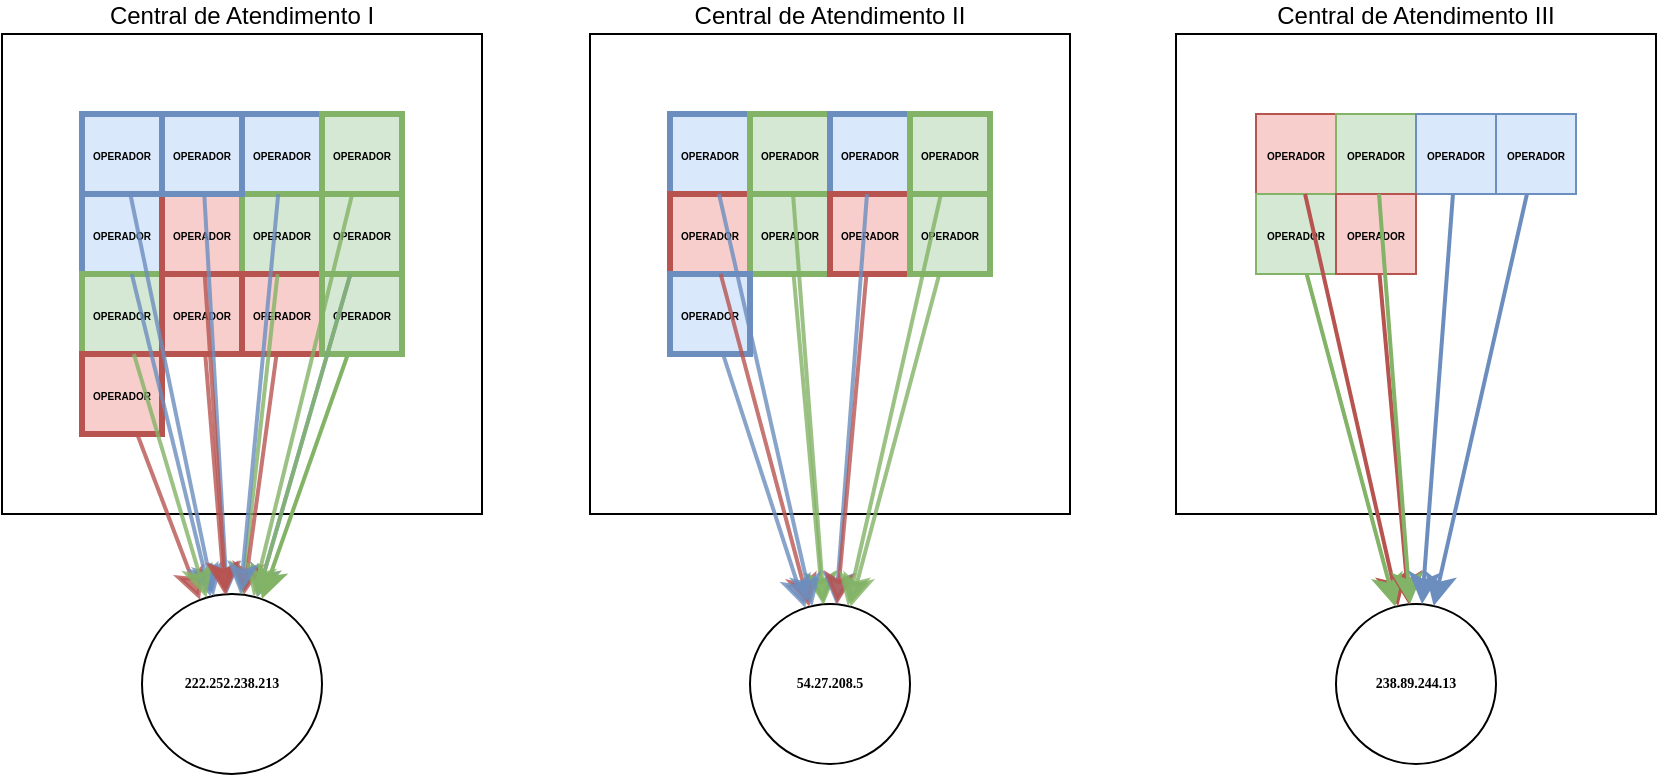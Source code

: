 <mxfile version="21.0.6" type="github">
  <diagram name="Página-1" id="M6gzNARVgDX_y7YfNX9-">
    <mxGraphModel dx="1195" dy="637" grid="1" gridSize="10" guides="1" tooltips="1" connect="1" arrows="1" fold="1" page="1" pageScale="1" pageWidth="827" pageHeight="1169" math="0" shadow="0">
      <root>
        <mxCell id="0" />
        <mxCell id="1" parent="0" />
        <mxCell id="v5yq_5Lv4ERzmlBER-ph-206" value="" style="group;movable=1;resizable=1;rotatable=1;deletable=1;editable=1;locked=0;connectable=1;" vertex="1" connectable="0" parent="1">
          <mxGeometry y="80" width="240" height="240" as="geometry" />
        </mxCell>
        <mxCell id="v5yq_5Lv4ERzmlBER-ph-113" value="Central de Atendimento I" style="rounded=0;whiteSpace=wrap;html=1;labelPosition=center;verticalLabelPosition=top;align=center;verticalAlign=bottom;container=0;movable=1;resizable=1;rotatable=1;deletable=1;editable=1;locked=0;connectable=1;" vertex="1" parent="v5yq_5Lv4ERzmlBER-ph-206">
          <mxGeometry width="240" height="240" as="geometry" />
        </mxCell>
        <mxCell id="v5yq_5Lv4ERzmlBER-ph-114" value="OPERADOR" style="rounded=0;whiteSpace=wrap;html=1;fontSize=5;fontStyle=1;fillColor=#808080;fontColor=#FFFFFF;strokeColor=#FFFFFF;strokeWidth=3;container=0;movable=1;resizable=1;rotatable=1;deletable=1;editable=1;locked=0;connectable=1;" vertex="1" parent="v5yq_5Lv4ERzmlBER-ph-206">
          <mxGeometry x="40" y="40" width="40" height="40" as="geometry" />
        </mxCell>
        <mxCell id="v5yq_5Lv4ERzmlBER-ph-115" value="OPERADOR" style="rounded=0;whiteSpace=wrap;html=1;fontSize=5;fontStyle=1;fillColor=#808080;fontColor=#FFFFFF;strokeColor=#FFFFFF;strokeWidth=3;container=0;movable=1;resizable=1;rotatable=1;deletable=1;editable=1;locked=0;connectable=1;" vertex="1" parent="v5yq_5Lv4ERzmlBER-ph-206">
          <mxGeometry x="80" y="40" width="40" height="40" as="geometry" />
        </mxCell>
        <mxCell id="v5yq_5Lv4ERzmlBER-ph-116" value="OPERADOR" style="rounded=0;whiteSpace=wrap;html=1;fontSize=5;fontStyle=1;fillColor=#dae8fc;strokeColor=#6c8ebf;strokeWidth=3;container=0;movable=1;resizable=1;rotatable=1;deletable=1;editable=1;locked=0;connectable=1;" vertex="1" parent="v5yq_5Lv4ERzmlBER-ph-206">
          <mxGeometry x="120" y="40" width="40" height="40" as="geometry" />
        </mxCell>
        <mxCell id="v5yq_5Lv4ERzmlBER-ph-117" value="OPERADOR" style="rounded=0;whiteSpace=wrap;html=1;fontSize=5;fontStyle=1;fillColor=#d5e8d4;strokeColor=#82b366;strokeWidth=3;container=0;movable=1;resizable=1;rotatable=1;deletable=1;editable=1;locked=0;connectable=1;" vertex="1" parent="v5yq_5Lv4ERzmlBER-ph-206">
          <mxGeometry x="160" y="40" width="40" height="40" as="geometry" />
        </mxCell>
        <mxCell id="v5yq_5Lv4ERzmlBER-ph-118" value="OPERADOR" style="rounded=0;whiteSpace=wrap;html=1;fontSize=5;fontStyle=1;fillColor=#dae8fc;strokeColor=#6c8ebf;strokeWidth=3;container=0;movable=1;resizable=1;rotatable=1;deletable=1;editable=1;locked=0;connectable=1;" vertex="1" parent="v5yq_5Lv4ERzmlBER-ph-206">
          <mxGeometry x="40" y="80" width="40" height="40" as="geometry" />
        </mxCell>
        <mxCell id="v5yq_5Lv4ERzmlBER-ph-119" value="OPERADOR" style="rounded=0;whiteSpace=wrap;html=1;fontSize=5;fontStyle=1;fillColor=#f8cecc;strokeColor=#b85450;strokeWidth=3;container=0;movable=1;resizable=1;rotatable=1;deletable=1;editable=1;locked=0;connectable=1;" vertex="1" parent="v5yq_5Lv4ERzmlBER-ph-206">
          <mxGeometry x="80" y="80" width="40" height="40" as="geometry" />
        </mxCell>
        <mxCell id="v5yq_5Lv4ERzmlBER-ph-120" value="OPERADOR" style="rounded=0;whiteSpace=wrap;html=1;fontSize=5;fontStyle=1;fillColor=#d5e8d4;strokeColor=#82b366;strokeWidth=3;container=0;movable=1;resizable=1;rotatable=1;deletable=1;editable=1;locked=0;connectable=1;" vertex="1" parent="v5yq_5Lv4ERzmlBER-ph-206">
          <mxGeometry x="120" y="80" width="40" height="40" as="geometry" />
        </mxCell>
        <mxCell id="v5yq_5Lv4ERzmlBER-ph-121" value="OPERADOR" style="rounded=0;whiteSpace=wrap;html=1;fontSize=5;fontStyle=1;fillColor=#d5e8d4;strokeColor=#82b366;strokeWidth=3;container=0;movable=1;resizable=1;rotatable=1;deletable=1;editable=1;locked=0;connectable=1;" vertex="1" parent="v5yq_5Lv4ERzmlBER-ph-206">
          <mxGeometry x="160" y="80" width="40" height="40" as="geometry" />
        </mxCell>
        <mxCell id="v5yq_5Lv4ERzmlBER-ph-122" value="OPERADOR" style="rounded=0;whiteSpace=wrap;html=1;fontSize=5;fontStyle=1;fillColor=#d5e8d4;strokeColor=#82b366;strokeWidth=3;container=0;movable=1;resizable=1;rotatable=1;deletable=1;editable=1;locked=0;connectable=1;" vertex="1" parent="v5yq_5Lv4ERzmlBER-ph-206">
          <mxGeometry x="40" y="120" width="40" height="40" as="geometry" />
        </mxCell>
        <mxCell id="v5yq_5Lv4ERzmlBER-ph-123" value="OPERADOR" style="rounded=0;whiteSpace=wrap;html=1;fontSize=5;fontStyle=1;fillColor=#f8cecc;strokeColor=#b85450;strokeWidth=3;container=0;movable=1;resizable=1;rotatable=1;deletable=1;editable=1;locked=0;connectable=1;" vertex="1" parent="v5yq_5Lv4ERzmlBER-ph-206">
          <mxGeometry x="80" y="120" width="40" height="40" as="geometry" />
        </mxCell>
        <mxCell id="v5yq_5Lv4ERzmlBER-ph-124" value="OPERADOR" style="rounded=0;whiteSpace=wrap;html=1;fontSize=5;fontStyle=1;fillColor=#f8cecc;strokeColor=#b85450;strokeWidth=3;container=0;movable=1;resizable=1;rotatable=1;deletable=1;editable=1;locked=0;connectable=1;" vertex="1" parent="v5yq_5Lv4ERzmlBER-ph-206">
          <mxGeometry x="120" y="120" width="40" height="40" as="geometry" />
        </mxCell>
        <mxCell id="v5yq_5Lv4ERzmlBER-ph-125" value="OPERADOR" style="rounded=0;whiteSpace=wrap;html=1;fontSize=5;fontStyle=1;fillColor=#d5e8d4;strokeColor=#82b366;strokeWidth=3;container=0;movable=1;resizable=1;rotatable=1;deletable=1;editable=1;locked=0;connectable=1;" vertex="1" parent="v5yq_5Lv4ERzmlBER-ph-206">
          <mxGeometry x="160" y="120" width="40" height="40" as="geometry" />
        </mxCell>
        <mxCell id="v5yq_5Lv4ERzmlBER-ph-126" value="OPERADOR" style="rounded=0;whiteSpace=wrap;html=1;fontSize=5;fontStyle=1;fillColor=#f8cecc;strokeColor=#b85450;strokeWidth=3;container=0;movable=1;resizable=1;rotatable=1;deletable=1;editable=1;locked=0;connectable=1;" vertex="1" parent="v5yq_5Lv4ERzmlBER-ph-206">
          <mxGeometry x="40" y="160" width="40" height="40" as="geometry" />
        </mxCell>
        <mxCell id="v5yq_5Lv4ERzmlBER-ph-148" value="OPERADOR" style="rounded=0;whiteSpace=wrap;html=1;fontSize=5;fontStyle=1;fillColor=#dae8fc;strokeColor=#6c8ebf;strokeWidth=3;container=0;movable=1;resizable=1;rotatable=1;deletable=1;editable=1;locked=0;connectable=1;" vertex="1" parent="v5yq_5Lv4ERzmlBER-ph-206">
          <mxGeometry x="40" y="40" width="40" height="40" as="geometry" />
        </mxCell>
        <mxCell id="v5yq_5Lv4ERzmlBER-ph-149" value="OPERADOR" style="rounded=0;whiteSpace=wrap;html=1;fontSize=5;fontStyle=1;fillColor=#dae8fc;strokeColor=#6c8ebf;strokeWidth=3;container=0;movable=1;resizable=1;rotatable=1;deletable=1;editable=1;locked=0;connectable=1;" vertex="1" parent="v5yq_5Lv4ERzmlBER-ph-206">
          <mxGeometry x="80" y="40" width="40" height="40" as="geometry" />
        </mxCell>
        <UserObject label="222.252.238.213" link="222.252.238.213" id="v5yq_5Lv4ERzmlBER-ph-103">
          <mxCell style="ellipse;whiteSpace=wrap;html=1;aspect=fixed;fontFamily=Lucida Console;fontSize=7;fontStyle=1" vertex="1" parent="1">
            <mxGeometry x="70" y="360" width="90" height="90" as="geometry" />
          </mxCell>
        </UserObject>
        <mxCell id="v5yq_5Lv4ERzmlBER-ph-105" value="&lt;div style=&quot;font-size: 7px;&quot;&gt;54.27.208.5&lt;/div&gt;" style="ellipse;whiteSpace=wrap;html=1;aspect=fixed;fontFamily=Lucida Console;fontSize=7;fontStyle=1" vertex="1" parent="1">
          <mxGeometry x="374" y="365" width="80" height="80" as="geometry" />
        </mxCell>
        <mxCell id="v5yq_5Lv4ERzmlBER-ph-106" value="238.89.244.13" style="ellipse;whiteSpace=wrap;html=1;aspect=fixed;fontFamily=Lucida Console;fontSize=7;fontStyle=1" vertex="1" parent="1">
          <mxGeometry x="667" y="365" width="80" height="80" as="geometry" />
        </mxCell>
        <mxCell id="v5yq_5Lv4ERzmlBER-ph-111" value="Central de Atendimento II" style="group;verticalAlign=bottom;labelPosition=center;verticalLabelPosition=top;align=center;movable=1;resizable=1;rotatable=1;deletable=1;editable=1;locked=0;connectable=1;" vertex="1" connectable="0" parent="1">
          <mxGeometry x="294" y="80" width="240" height="240" as="geometry" />
        </mxCell>
        <mxCell id="v5yq_5Lv4ERzmlBER-ph-110" value="" style="rounded=0;whiteSpace=wrap;html=1;movable=1;resizable=1;rotatable=1;deletable=1;editable=1;locked=0;connectable=1;" vertex="1" parent="v5yq_5Lv4ERzmlBER-ph-111">
          <mxGeometry width="240" height="240" as="geometry" />
        </mxCell>
        <mxCell id="v5yq_5Lv4ERzmlBER-ph-54" value="OPERADOR" style="rounded=0;whiteSpace=wrap;html=1;fontSize=5;fontStyle=1;strokeWidth=3;strokeColor=#6c8ebf;fillColor=#dae8fc;movable=1;resizable=1;rotatable=1;deletable=1;editable=1;locked=0;connectable=1;" vertex="1" parent="v5yq_5Lv4ERzmlBER-ph-111">
          <mxGeometry x="40" y="40" width="40" height="40" as="geometry" />
        </mxCell>
        <mxCell id="v5yq_5Lv4ERzmlBER-ph-55" value="OPERADOR" style="rounded=0;whiteSpace=wrap;html=1;fontSize=5;fontStyle=1;strokeWidth=3;strokeColor=#82b366;fillColor=#d5e8d4;movable=1;resizable=1;rotatable=1;deletable=1;editable=1;locked=0;connectable=1;" vertex="1" parent="v5yq_5Lv4ERzmlBER-ph-111">
          <mxGeometry x="80" y="40" width="40" height="40" as="geometry" />
        </mxCell>
        <mxCell id="v5yq_5Lv4ERzmlBER-ph-56" value="OPERADOR" style="rounded=0;whiteSpace=wrap;html=1;fontSize=5;fontStyle=1;strokeWidth=3;strokeColor=#6c8ebf;fillColor=#dae8fc;movable=1;resizable=1;rotatable=1;deletable=1;editable=1;locked=0;connectable=1;" vertex="1" parent="v5yq_5Lv4ERzmlBER-ph-111">
          <mxGeometry x="120" y="40" width="40" height="40" as="geometry" />
        </mxCell>
        <mxCell id="v5yq_5Lv4ERzmlBER-ph-57" value="OPERADOR" style="rounded=0;whiteSpace=wrap;html=1;fontSize=5;fontStyle=1;strokeWidth=3;strokeColor=#82b366;fillColor=#d5e8d4;movable=1;resizable=1;rotatable=1;deletable=1;editable=1;locked=0;connectable=1;" vertex="1" parent="v5yq_5Lv4ERzmlBER-ph-111">
          <mxGeometry x="160" y="40" width="40" height="40" as="geometry" />
        </mxCell>
        <mxCell id="v5yq_5Lv4ERzmlBER-ph-58" value="OPERADOR" style="rounded=0;whiteSpace=wrap;html=1;fontSize=5;fontStyle=1;strokeWidth=3;strokeColor=#b85450;fillColor=#f8cecc;movable=1;resizable=1;rotatable=1;deletable=1;editable=1;locked=0;connectable=1;" vertex="1" parent="v5yq_5Lv4ERzmlBER-ph-111">
          <mxGeometry x="40" y="80" width="40" height="40" as="geometry" />
        </mxCell>
        <mxCell id="v5yq_5Lv4ERzmlBER-ph-59" value="OPERADOR" style="rounded=0;whiteSpace=wrap;html=1;fontSize=5;fontStyle=1;strokeWidth=3;strokeColor=#82b366;fillColor=#d5e8d4;movable=1;resizable=1;rotatable=1;deletable=1;editable=1;locked=0;connectable=1;" vertex="1" parent="v5yq_5Lv4ERzmlBER-ph-111">
          <mxGeometry x="80" y="80" width="40" height="40" as="geometry" />
        </mxCell>
        <mxCell id="v5yq_5Lv4ERzmlBER-ph-60" value="OPERADOR" style="rounded=0;whiteSpace=wrap;html=1;fontSize=5;fontStyle=1;strokeWidth=3;strokeColor=#b85450;fillColor=#f8cecc;movable=1;resizable=1;rotatable=1;deletable=1;editable=1;locked=0;connectable=1;" vertex="1" parent="v5yq_5Lv4ERzmlBER-ph-111">
          <mxGeometry x="120" y="80" width="40" height="40" as="geometry" />
        </mxCell>
        <mxCell id="v5yq_5Lv4ERzmlBER-ph-61" value="OPERADOR" style="rounded=0;whiteSpace=wrap;html=1;fontSize=5;fontStyle=1;strokeWidth=3;strokeColor=#82b366;fillColor=#d5e8d4;movable=1;resizable=1;rotatable=1;deletable=1;editable=1;locked=0;connectable=1;" vertex="1" parent="v5yq_5Lv4ERzmlBER-ph-111">
          <mxGeometry x="160" y="80" width="40" height="40" as="geometry" />
        </mxCell>
        <mxCell id="v5yq_5Lv4ERzmlBER-ph-62" value="OPERADOR" style="rounded=0;whiteSpace=wrap;html=1;fontSize=5;fontStyle=1;strokeWidth=3;strokeColor=#6c8ebf;fillColor=#dae8fc;movable=1;resizable=1;rotatable=1;deletable=1;editable=1;locked=0;connectable=1;" vertex="1" parent="v5yq_5Lv4ERzmlBER-ph-111">
          <mxGeometry x="40" y="120" width="40" height="40" as="geometry" />
        </mxCell>
        <mxCell id="v5yq_5Lv4ERzmlBER-ph-130" value="Central de Atendimento III" style="group;labelPosition=center;verticalLabelPosition=top;align=center;verticalAlign=bottom;movable=1;resizable=1;rotatable=1;deletable=1;editable=1;locked=0;connectable=1;" vertex="1" connectable="0" parent="1">
          <mxGeometry x="587" y="80" width="240" height="240" as="geometry" />
        </mxCell>
        <mxCell id="v5yq_5Lv4ERzmlBER-ph-131" value="" style="rounded=0;whiteSpace=wrap;html=1;movable=1;resizable=1;rotatable=1;deletable=1;editable=1;locked=0;connectable=1;" vertex="1" parent="v5yq_5Lv4ERzmlBER-ph-130">
          <mxGeometry width="240" height="240" as="geometry" />
        </mxCell>
        <mxCell id="v5yq_5Lv4ERzmlBER-ph-132" value="OPERADOR" style="rounded=0;whiteSpace=wrap;html=1;fontSize=5;fontStyle=1;fillColor=#f8cecc;strokeColor=#b85450;movable=1;resizable=1;rotatable=1;deletable=1;editable=1;locked=0;connectable=1;" vertex="1" parent="v5yq_5Lv4ERzmlBER-ph-130">
          <mxGeometry x="40" y="40" width="40" height="40" as="geometry" />
        </mxCell>
        <mxCell id="v5yq_5Lv4ERzmlBER-ph-133" value="OPERADOR" style="rounded=0;whiteSpace=wrap;html=1;fontSize=5;fontStyle=1;fillColor=#d5e8d4;strokeColor=#82b366;movable=1;resizable=1;rotatable=1;deletable=1;editable=1;locked=0;connectable=1;" vertex="1" parent="v5yq_5Lv4ERzmlBER-ph-130">
          <mxGeometry x="80" y="40" width="40" height="40" as="geometry" />
        </mxCell>
        <mxCell id="v5yq_5Lv4ERzmlBER-ph-134" value="OPERADOR" style="rounded=0;whiteSpace=wrap;html=1;fontSize=5;fontStyle=1;fillColor=#dae8fc;strokeColor=#6c8ebf;movable=1;resizable=1;rotatable=1;deletable=1;editable=1;locked=0;connectable=1;" vertex="1" parent="v5yq_5Lv4ERzmlBER-ph-130">
          <mxGeometry x="120" y="40" width="40" height="40" as="geometry" />
        </mxCell>
        <mxCell id="v5yq_5Lv4ERzmlBER-ph-135" value="OPERADOR" style="rounded=0;whiteSpace=wrap;html=1;fontSize=5;fontStyle=1;fillColor=#dae8fc;strokeColor=#6c8ebf;movable=1;resizable=1;rotatable=1;deletable=1;editable=1;locked=0;connectable=1;" vertex="1" parent="v5yq_5Lv4ERzmlBER-ph-130">
          <mxGeometry x="160" y="40" width="40" height="40" as="geometry" />
        </mxCell>
        <mxCell id="v5yq_5Lv4ERzmlBER-ph-136" value="OPERADOR" style="rounded=0;whiteSpace=wrap;html=1;fontSize=5;fontStyle=1;fillColor=#d5e8d4;strokeColor=#82b366;movable=1;resizable=1;rotatable=1;deletable=1;editable=1;locked=0;connectable=1;" vertex="1" parent="v5yq_5Lv4ERzmlBER-ph-130">
          <mxGeometry x="40" y="80" width="40" height="40" as="geometry" />
        </mxCell>
        <mxCell id="v5yq_5Lv4ERzmlBER-ph-137" value="OPERADOR" style="rounded=0;whiteSpace=wrap;html=1;fontSize=5;fontStyle=1;fillColor=#f8cecc;strokeColor=#b85450;movable=1;resizable=1;rotatable=1;deletable=1;editable=1;locked=0;connectable=1;" vertex="1" parent="v5yq_5Lv4ERzmlBER-ph-130">
          <mxGeometry x="80" y="80" width="40" height="40" as="geometry" />
        </mxCell>
        <mxCell id="v5yq_5Lv4ERzmlBER-ph-173" value="" style="rounded=0;orthogonalLoop=1;jettySize=auto;html=1;strokeWidth=2;targetPerimeterSpacing=0;fillColor=#dae8fc;strokeColor=#6c8ebf;endSize=10;startSize=0;sourcePerimeterSpacing=0;opacity=80;" edge="1" parent="1" source="v5yq_5Lv4ERzmlBER-ph-148" target="v5yq_5Lv4ERzmlBER-ph-103">
          <mxGeometry relative="1" as="geometry">
            <mxPoint x="60" y="320" as="sourcePoint" />
            <mxPoint x="134" y="410" as="targetPoint" />
          </mxGeometry>
        </mxCell>
        <mxCell id="v5yq_5Lv4ERzmlBER-ph-174" value="" style="rounded=0;orthogonalLoop=1;jettySize=auto;html=1;strokeWidth=2;targetPerimeterSpacing=0;fillColor=#f8cecc;strokeColor=#b85450;endSize=10;startSize=0;sourcePerimeterSpacing=0;opacity=80;" edge="1" parent="1" source="v5yq_5Lv4ERzmlBER-ph-126" target="v5yq_5Lv4ERzmlBER-ph-103">
          <mxGeometry relative="1" as="geometry">
            <mxPoint x="70" y="320" as="sourcePoint" />
            <mxPoint x="144" y="410" as="targetPoint" />
          </mxGeometry>
        </mxCell>
        <mxCell id="v5yq_5Lv4ERzmlBER-ph-175" value="" style="rounded=0;orthogonalLoop=1;jettySize=auto;html=1;strokeWidth=2;targetPerimeterSpacing=0;fillColor=#dae8fc;strokeColor=#6c8ebf;endSize=10;startSize=0;sourcePerimeterSpacing=0;opacity=80;" edge="1" parent="1" source="v5yq_5Lv4ERzmlBER-ph-121" target="v5yq_5Lv4ERzmlBER-ph-103">
          <mxGeometry relative="1" as="geometry">
            <mxPoint x="80" y="320" as="sourcePoint" />
            <mxPoint x="154" y="410" as="targetPoint" />
          </mxGeometry>
        </mxCell>
        <mxCell id="v5yq_5Lv4ERzmlBER-ph-176" value="" style="rounded=0;orthogonalLoop=1;jettySize=auto;html=1;strokeWidth=2;targetPerimeterSpacing=0;fillColor=#dae8fc;strokeColor=#6c8ebf;endSize=10;startSize=0;sourcePerimeterSpacing=0;opacity=80;" edge="1" parent="1" source="v5yq_5Lv4ERzmlBER-ph-118" target="v5yq_5Lv4ERzmlBER-ph-103">
          <mxGeometry relative="1" as="geometry">
            <mxPoint x="90" y="320" as="sourcePoint" />
            <mxPoint x="164" y="410" as="targetPoint" />
          </mxGeometry>
        </mxCell>
        <mxCell id="v5yq_5Lv4ERzmlBER-ph-177" value="" style="rounded=0;orthogonalLoop=1;jettySize=auto;html=1;strokeWidth=2;targetPerimeterSpacing=0;fillColor=#d5e8d4;strokeColor=#82b366;endSize=10;startSize=0;sourcePerimeterSpacing=0;opacity=80;" edge="1" parent="1" source="v5yq_5Lv4ERzmlBER-ph-122" target="v5yq_5Lv4ERzmlBER-ph-103">
          <mxGeometry relative="1" as="geometry">
            <mxPoint x="100" y="320" as="sourcePoint" />
            <mxPoint x="174" y="410" as="targetPoint" />
          </mxGeometry>
        </mxCell>
        <mxCell id="v5yq_5Lv4ERzmlBER-ph-178" value="" style="rounded=0;orthogonalLoop=1;jettySize=auto;html=1;strokeWidth=2;targetPerimeterSpacing=0;fillColor=#dae8fc;strokeColor=#6c8ebf;endSize=10;startSize=0;sourcePerimeterSpacing=0;opacity=80;" edge="1" parent="1" source="v5yq_5Lv4ERzmlBER-ph-149" target="v5yq_5Lv4ERzmlBER-ph-103">
          <mxGeometry relative="1" as="geometry">
            <mxPoint x="110" y="320" as="sourcePoint" />
            <mxPoint x="184" y="410" as="targetPoint" />
          </mxGeometry>
        </mxCell>
        <mxCell id="v5yq_5Lv4ERzmlBER-ph-179" value="" style="rounded=0;orthogonalLoop=1;jettySize=auto;html=1;strokeWidth=2;targetPerimeterSpacing=0;fillColor=#f8cecc;strokeColor=#b85450;endSize=10;startSize=0;sourcePerimeterSpacing=0;opacity=80;" edge="1" parent="1" source="v5yq_5Lv4ERzmlBER-ph-119" target="v5yq_5Lv4ERzmlBER-ph-103">
          <mxGeometry relative="1" as="geometry">
            <mxPoint x="120" y="320" as="sourcePoint" />
            <mxPoint x="194" y="410" as="targetPoint" />
          </mxGeometry>
        </mxCell>
        <mxCell id="v5yq_5Lv4ERzmlBER-ph-180" value="" style="rounded=0;orthogonalLoop=1;jettySize=auto;html=1;strokeWidth=2;targetPerimeterSpacing=0;fillColor=#f8cecc;strokeColor=#b85450;endSize=10;startSize=0;sourcePerimeterSpacing=0;opacity=80;" edge="1" parent="1" source="v5yq_5Lv4ERzmlBER-ph-123" target="v5yq_5Lv4ERzmlBER-ph-103">
          <mxGeometry relative="1" as="geometry">
            <mxPoint x="130" y="320" as="sourcePoint" />
            <mxPoint x="204" y="410" as="targetPoint" />
          </mxGeometry>
        </mxCell>
        <mxCell id="v5yq_5Lv4ERzmlBER-ph-181" value="" style="rounded=0;orthogonalLoop=1;jettySize=auto;html=1;strokeWidth=2;targetPerimeterSpacing=0;fillColor=#d5e8d4;strokeColor=#82b366;endSize=10;startSize=0;sourcePerimeterSpacing=0;opacity=80;" edge="1" parent="1" source="v5yq_5Lv4ERzmlBER-ph-121" target="v5yq_5Lv4ERzmlBER-ph-103">
          <mxGeometry relative="1" as="geometry">
            <mxPoint x="140" y="320" as="sourcePoint" />
            <mxPoint x="214" y="410" as="targetPoint" />
          </mxGeometry>
        </mxCell>
        <mxCell id="v5yq_5Lv4ERzmlBER-ph-182" value="" style="rounded=0;orthogonalLoop=1;jettySize=auto;html=1;strokeWidth=2;targetPerimeterSpacing=0;fillColor=#d5e8d4;strokeColor=#82b366;endSize=10;startSize=0;sourcePerimeterSpacing=0;opacity=80;" edge="1" parent="1" source="v5yq_5Lv4ERzmlBER-ph-120" target="v5yq_5Lv4ERzmlBER-ph-103">
          <mxGeometry relative="1" as="geometry">
            <mxPoint x="150" y="320" as="sourcePoint" />
            <mxPoint x="224" y="410" as="targetPoint" />
          </mxGeometry>
        </mxCell>
        <mxCell id="v5yq_5Lv4ERzmlBER-ph-183" value="" style="rounded=0;orthogonalLoop=1;jettySize=auto;html=1;strokeWidth=2;targetPerimeterSpacing=0;fillColor=#f8cecc;strokeColor=#b85450;endSize=10;startSize=0;sourcePerimeterSpacing=0;opacity=80;" edge="1" parent="1" source="v5yq_5Lv4ERzmlBER-ph-124" target="v5yq_5Lv4ERzmlBER-ph-103">
          <mxGeometry relative="1" as="geometry">
            <mxPoint x="160" y="320" as="sourcePoint" />
            <mxPoint x="234" y="410" as="targetPoint" />
          </mxGeometry>
        </mxCell>
        <mxCell id="v5yq_5Lv4ERzmlBER-ph-184" value="" style="rounded=0;orthogonalLoop=1;jettySize=auto;html=1;strokeWidth=2;targetPerimeterSpacing=0;fillColor=#d5e8d4;strokeColor=#82b366;endSize=10;startSize=0;sourcePerimeterSpacing=0;opacity=80;" edge="1" parent="1" source="v5yq_5Lv4ERzmlBER-ph-117" target="v5yq_5Lv4ERzmlBER-ph-103">
          <mxGeometry relative="1" as="geometry">
            <mxPoint x="170" y="320" as="sourcePoint" />
            <mxPoint x="244" y="410" as="targetPoint" />
          </mxGeometry>
        </mxCell>
        <mxCell id="v5yq_5Lv4ERzmlBER-ph-185" value="" style="rounded=0;orthogonalLoop=1;jettySize=auto;html=1;strokeWidth=2;targetPerimeterSpacing=0;fillColor=#dae8fc;strokeColor=#6c8ebf;endSize=10;startSize=0;sourcePerimeterSpacing=0;opacity=80;" edge="1" parent="1" source="v5yq_5Lv4ERzmlBER-ph-116" target="v5yq_5Lv4ERzmlBER-ph-103">
          <mxGeometry relative="1" as="geometry">
            <mxPoint x="180" y="320" as="sourcePoint" />
            <mxPoint x="254" y="410" as="targetPoint" />
          </mxGeometry>
        </mxCell>
        <mxCell id="v5yq_5Lv4ERzmlBER-ph-188" value="" style="endArrow=classic;html=1;rounded=0;fillColor=#f8cecc;strokeColor=#b85450;endSize=10;startSize=0;opacity=80;strokeWidth=2;" edge="1" parent="1" source="v5yq_5Lv4ERzmlBER-ph-58" target="v5yq_5Lv4ERzmlBER-ph-105">
          <mxGeometry width="50" height="50" relative="1" as="geometry">
            <mxPoint x="390" y="320" as="sourcePoint" />
            <mxPoint x="390" y="400" as="targetPoint" />
          </mxGeometry>
        </mxCell>
        <mxCell id="v5yq_5Lv4ERzmlBER-ph-189" value="" style="endArrow=classic;html=1;rounded=0;fillColor=#d5e8d4;strokeColor=#82b366;endSize=10;startSize=0;opacity=80;strokeWidth=2;" edge="1" parent="1" source="v5yq_5Lv4ERzmlBER-ph-55" target="v5yq_5Lv4ERzmlBER-ph-105">
          <mxGeometry width="50" height="50" relative="1" as="geometry">
            <mxPoint x="411" y="320" as="sourcePoint" />
            <mxPoint x="411" y="400" as="targetPoint" />
          </mxGeometry>
        </mxCell>
        <mxCell id="v5yq_5Lv4ERzmlBER-ph-190" value="" style="endArrow=classic;html=1;rounded=0;fillColor=#d5e8d4;strokeColor=#82b366;endSize=10;startSize=0;opacity=80;strokeWidth=2;" edge="1" parent="1" source="v5yq_5Lv4ERzmlBER-ph-59" target="v5yq_5Lv4ERzmlBER-ph-105">
          <mxGeometry width="50" height="50" relative="1" as="geometry">
            <mxPoint x="420" y="320" as="sourcePoint" />
            <mxPoint x="420" y="400" as="targetPoint" />
          </mxGeometry>
        </mxCell>
        <mxCell id="v5yq_5Lv4ERzmlBER-ph-191" value="" style="endArrow=classic;html=1;rounded=0;fillColor=#dae8fc;strokeColor=#6c8ebf;endSize=10;startSize=0;opacity=80;strokeWidth=2;" edge="1" parent="1" source="v5yq_5Lv4ERzmlBER-ph-56" target="v5yq_5Lv4ERzmlBER-ph-105">
          <mxGeometry width="50" height="50" relative="1" as="geometry">
            <mxPoint x="430" y="320" as="sourcePoint" />
            <mxPoint x="430" y="400" as="targetPoint" />
          </mxGeometry>
        </mxCell>
        <mxCell id="v5yq_5Lv4ERzmlBER-ph-192" value="" style="endArrow=classic;html=1;rounded=0;fillColor=#f8cecc;strokeColor=#b85450;endSize=10;startSize=0;opacity=80;strokeWidth=2;" edge="1" parent="1" source="v5yq_5Lv4ERzmlBER-ph-60" target="v5yq_5Lv4ERzmlBER-ph-105">
          <mxGeometry width="50" height="50" relative="1" as="geometry">
            <mxPoint x="440" y="320" as="sourcePoint" />
            <mxPoint x="440" y="400" as="targetPoint" />
          </mxGeometry>
        </mxCell>
        <mxCell id="v5yq_5Lv4ERzmlBER-ph-193" value="" style="endArrow=classic;html=1;rounded=0;fillColor=#d5e8d4;strokeColor=#82b366;endSize=10;startSize=0;opacity=80;strokeWidth=2;" edge="1" parent="1" source="v5yq_5Lv4ERzmlBER-ph-57" target="v5yq_5Lv4ERzmlBER-ph-105">
          <mxGeometry width="50" height="50" relative="1" as="geometry">
            <mxPoint x="450" y="320" as="sourcePoint" />
            <mxPoint x="450" y="400" as="targetPoint" />
          </mxGeometry>
        </mxCell>
        <mxCell id="v5yq_5Lv4ERzmlBER-ph-194" value="" style="endArrow=classic;html=1;rounded=0;fillColor=#dae8fc;strokeColor=#6c8ebf;endSize=10;startSize=0;opacity=80;strokeWidth=2;" edge="1" parent="1" source="v5yq_5Lv4ERzmlBER-ph-62" target="v5yq_5Lv4ERzmlBER-ph-105">
          <mxGeometry width="50" height="50" relative="1" as="geometry">
            <mxPoint x="380" y="320" as="sourcePoint" />
            <mxPoint x="380" y="400" as="targetPoint" />
          </mxGeometry>
        </mxCell>
        <mxCell id="v5yq_5Lv4ERzmlBER-ph-195" value="" style="endArrow=classic;html=1;rounded=0;fillColor=#dae8fc;strokeColor=#6c8ebf;endSize=10;startSize=0;opacity=80;strokeWidth=2;" edge="1" parent="1" source="v5yq_5Lv4ERzmlBER-ph-54" target="v5yq_5Lv4ERzmlBER-ph-105">
          <mxGeometry width="50" height="50" relative="1" as="geometry">
            <mxPoint x="400" y="320" as="sourcePoint" />
            <mxPoint x="400" y="400" as="targetPoint" />
          </mxGeometry>
        </mxCell>
        <mxCell id="v5yq_5Lv4ERzmlBER-ph-196" value="" style="endArrow=classic;html=1;rounded=0;fillColor=#d5e8d4;strokeColor=#82b366;endSize=10;startSize=0;opacity=80;strokeWidth=2;" edge="1" parent="1" source="v5yq_5Lv4ERzmlBER-ph-61" target="v5yq_5Lv4ERzmlBER-ph-105">
          <mxGeometry width="50" height="50" relative="1" as="geometry">
            <mxPoint x="460" y="320" as="sourcePoint" />
            <mxPoint x="460" y="400" as="targetPoint" />
          </mxGeometry>
        </mxCell>
        <mxCell id="v5yq_5Lv4ERzmlBER-ph-199" style="rounded=0;orthogonalLoop=1;jettySize=auto;html=1;fillColor=#f8cecc;strokeColor=#b85450;strokeWidth=2;endSize=10;startSize=0;" edge="1" parent="1" source="v5yq_5Lv4ERzmlBER-ph-132" target="v5yq_5Lv4ERzmlBER-ph-106">
          <mxGeometry relative="1" as="geometry" />
        </mxCell>
        <mxCell id="v5yq_5Lv4ERzmlBER-ph-200" style="rounded=0;orthogonalLoop=1;jettySize=auto;html=1;fillColor=#d5e8d4;strokeColor=#82b366;strokeWidth=2;endSize=10;startSize=0;" edge="1" parent="1" source="v5yq_5Lv4ERzmlBER-ph-136" target="v5yq_5Lv4ERzmlBER-ph-106">
          <mxGeometry relative="1" as="geometry" />
        </mxCell>
        <mxCell id="v5yq_5Lv4ERzmlBER-ph-201" style="rounded=0;orthogonalLoop=1;jettySize=auto;html=1;fillColor=#f8cecc;strokeColor=#b85450;strokeWidth=2;endSize=10;startSize=0;" edge="1" parent="1" source="v5yq_5Lv4ERzmlBER-ph-137" target="v5yq_5Lv4ERzmlBER-ph-106">
          <mxGeometry relative="1" as="geometry" />
        </mxCell>
        <mxCell id="v5yq_5Lv4ERzmlBER-ph-202" style="rounded=0;orthogonalLoop=1;jettySize=auto;html=1;fillColor=#d5e8d4;strokeColor=#82b366;strokeWidth=2;endSize=10;startSize=0;" edge="1" parent="1" source="v5yq_5Lv4ERzmlBER-ph-133" target="v5yq_5Lv4ERzmlBER-ph-106">
          <mxGeometry relative="1" as="geometry" />
        </mxCell>
        <mxCell id="v5yq_5Lv4ERzmlBER-ph-203" style="rounded=0;orthogonalLoop=1;jettySize=auto;html=1;fillColor=#dae8fc;strokeColor=#6c8ebf;strokeWidth=2;endSize=10;startSize=0;" edge="1" parent="1" source="v5yq_5Lv4ERzmlBER-ph-134" target="v5yq_5Lv4ERzmlBER-ph-106">
          <mxGeometry relative="1" as="geometry" />
        </mxCell>
        <mxCell id="v5yq_5Lv4ERzmlBER-ph-204" style="rounded=0;orthogonalLoop=1;jettySize=auto;html=1;fillColor=#dae8fc;strokeColor=#6c8ebf;strokeWidth=2;endSize=10;startSize=0;" edge="1" parent="1" source="v5yq_5Lv4ERzmlBER-ph-135" target="v5yq_5Lv4ERzmlBER-ph-106">
          <mxGeometry relative="1" as="geometry" />
        </mxCell>
        <mxCell id="v5yq_5Lv4ERzmlBER-ph-207" style="rounded=0;orthogonalLoop=1;jettySize=auto;html=1;strokeWidth=2;endSize=10;startSize=0;fillColor=#d5e8d4;strokeColor=#82b366;" edge="1" parent="1" source="v5yq_5Lv4ERzmlBER-ph-125" target="v5yq_5Lv4ERzmlBER-ph-103">
          <mxGeometry relative="1" as="geometry" />
        </mxCell>
      </root>
    </mxGraphModel>
  </diagram>
</mxfile>

